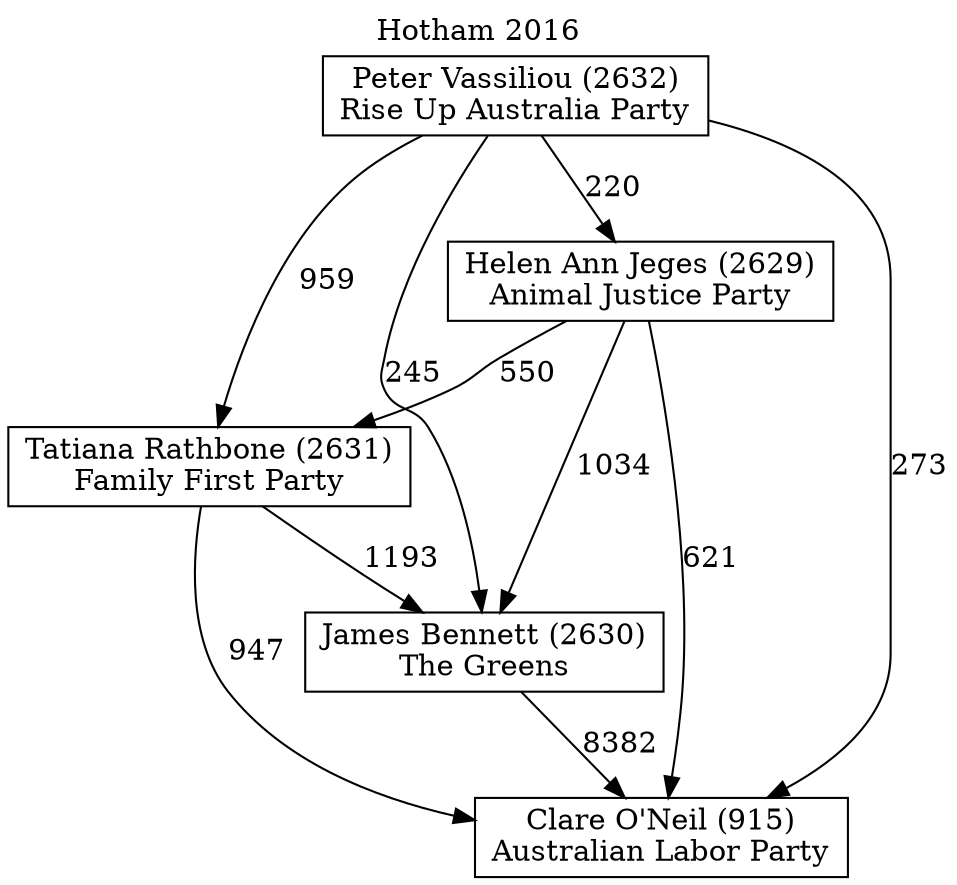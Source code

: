 // House preference flow
digraph "Clare O'Neil (915)_Hotham_2016" {
	graph [label="Hotham 2016" labelloc=t mclimit=10]
	node [shape=box]
	"Helen Ann Jeges (2629)" [label="Helen Ann Jeges (2629)
Animal Justice Party"]
	"Clare O'Neil (915)" [label="Clare O'Neil (915)
Australian Labor Party"]
	"Tatiana Rathbone (2631)" [label="Tatiana Rathbone (2631)
Family First Party"]
	"Peter Vassiliou (2632)" [label="Peter Vassiliou (2632)
Rise Up Australia Party"]
	"James Bennett (2630)" [label="James Bennett (2630)
The Greens"]
	"Tatiana Rathbone (2631)" -> "Clare O'Neil (915)" [label=947]
	"Helen Ann Jeges (2629)" -> "Clare O'Neil (915)" [label=621]
	"James Bennett (2630)" -> "Clare O'Neil (915)" [label=8382]
	"Peter Vassiliou (2632)" -> "Helen Ann Jeges (2629)" [label=220]
	"Peter Vassiliou (2632)" -> "Tatiana Rathbone (2631)" [label=959]
	"Peter Vassiliou (2632)" -> "Clare O'Neil (915)" [label=273]
	"Tatiana Rathbone (2631)" -> "James Bennett (2630)" [label=1193]
	"Helen Ann Jeges (2629)" -> "James Bennett (2630)" [label=1034]
	"Helen Ann Jeges (2629)" -> "Tatiana Rathbone (2631)" [label=550]
	"Peter Vassiliou (2632)" -> "James Bennett (2630)" [label=245]
}

